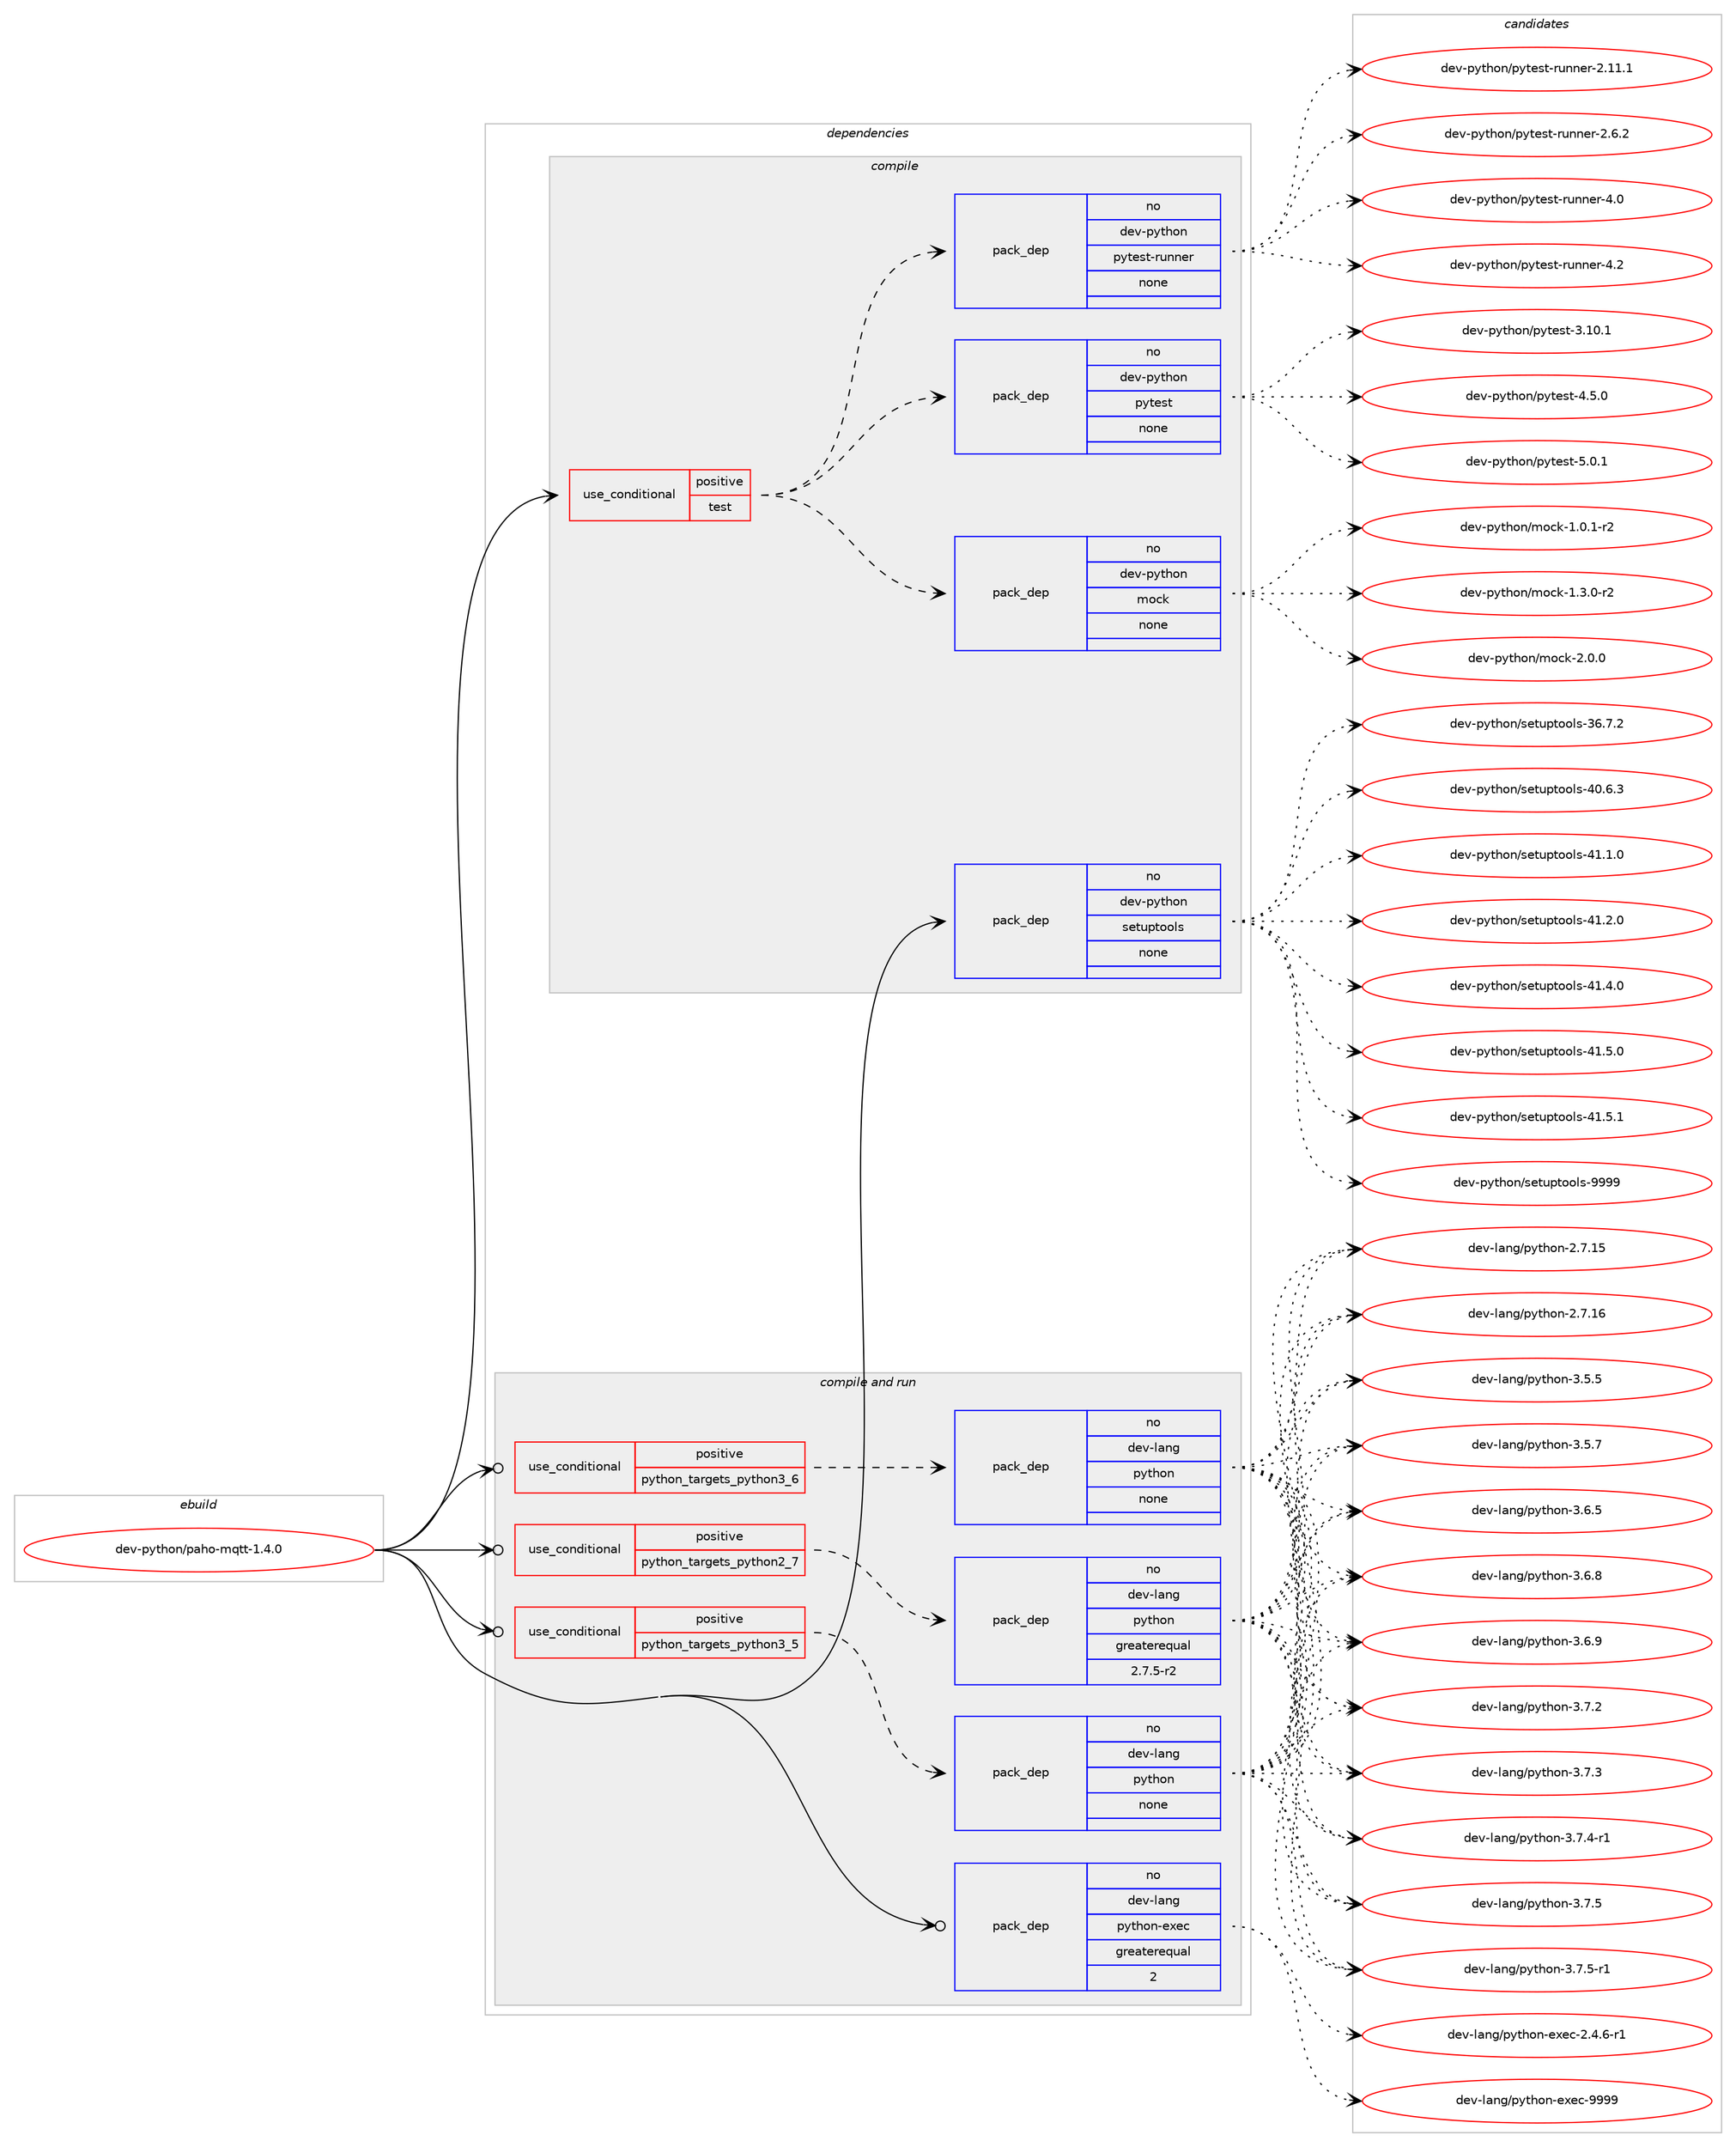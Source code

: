 digraph prolog {

# *************
# Graph options
# *************

newrank=true;
concentrate=true;
compound=true;
graph [rankdir=LR,fontname=Helvetica,fontsize=10,ranksep=1.5];#, ranksep=2.5, nodesep=0.2];
edge  [arrowhead=vee];
node  [fontname=Helvetica,fontsize=10];

# **********
# The ebuild
# **********

subgraph cluster_leftcol {
color=gray;
rank=same;
label=<<i>ebuild</i>>;
id [label="dev-python/paho-mqtt-1.4.0", color=red, width=4, href="../dev-python/paho-mqtt-1.4.0.svg"];
}

# ****************
# The dependencies
# ****************

subgraph cluster_midcol {
color=gray;
label=<<i>dependencies</i>>;
subgraph cluster_compile {
fillcolor="#eeeeee";
style=filled;
label=<<i>compile</i>>;
subgraph cond143995 {
dependency620158 [label=<<TABLE BORDER="0" CELLBORDER="1" CELLSPACING="0" CELLPADDING="4"><TR><TD ROWSPAN="3" CELLPADDING="10">use_conditional</TD></TR><TR><TD>positive</TD></TR><TR><TD>test</TD></TR></TABLE>>, shape=none, color=red];
subgraph pack464351 {
dependency620159 [label=<<TABLE BORDER="0" CELLBORDER="1" CELLSPACING="0" CELLPADDING="4" WIDTH="220"><TR><TD ROWSPAN="6" CELLPADDING="30">pack_dep</TD></TR><TR><TD WIDTH="110">no</TD></TR><TR><TD>dev-python</TD></TR><TR><TD>mock</TD></TR><TR><TD>none</TD></TR><TR><TD></TD></TR></TABLE>>, shape=none, color=blue];
}
dependency620158:e -> dependency620159:w [weight=20,style="dashed",arrowhead="vee"];
subgraph pack464352 {
dependency620160 [label=<<TABLE BORDER="0" CELLBORDER="1" CELLSPACING="0" CELLPADDING="4" WIDTH="220"><TR><TD ROWSPAN="6" CELLPADDING="30">pack_dep</TD></TR><TR><TD WIDTH="110">no</TD></TR><TR><TD>dev-python</TD></TR><TR><TD>pytest</TD></TR><TR><TD>none</TD></TR><TR><TD></TD></TR></TABLE>>, shape=none, color=blue];
}
dependency620158:e -> dependency620160:w [weight=20,style="dashed",arrowhead="vee"];
subgraph pack464353 {
dependency620161 [label=<<TABLE BORDER="0" CELLBORDER="1" CELLSPACING="0" CELLPADDING="4" WIDTH="220"><TR><TD ROWSPAN="6" CELLPADDING="30">pack_dep</TD></TR><TR><TD WIDTH="110">no</TD></TR><TR><TD>dev-python</TD></TR><TR><TD>pytest-runner</TD></TR><TR><TD>none</TD></TR><TR><TD></TD></TR></TABLE>>, shape=none, color=blue];
}
dependency620158:e -> dependency620161:w [weight=20,style="dashed",arrowhead="vee"];
}
id:e -> dependency620158:w [weight=20,style="solid",arrowhead="vee"];
subgraph pack464354 {
dependency620162 [label=<<TABLE BORDER="0" CELLBORDER="1" CELLSPACING="0" CELLPADDING="4" WIDTH="220"><TR><TD ROWSPAN="6" CELLPADDING="30">pack_dep</TD></TR><TR><TD WIDTH="110">no</TD></TR><TR><TD>dev-python</TD></TR><TR><TD>setuptools</TD></TR><TR><TD>none</TD></TR><TR><TD></TD></TR></TABLE>>, shape=none, color=blue];
}
id:e -> dependency620162:w [weight=20,style="solid",arrowhead="vee"];
}
subgraph cluster_compileandrun {
fillcolor="#eeeeee";
style=filled;
label=<<i>compile and run</i>>;
subgraph cond143996 {
dependency620163 [label=<<TABLE BORDER="0" CELLBORDER="1" CELLSPACING="0" CELLPADDING="4"><TR><TD ROWSPAN="3" CELLPADDING="10">use_conditional</TD></TR><TR><TD>positive</TD></TR><TR><TD>python_targets_python2_7</TD></TR></TABLE>>, shape=none, color=red];
subgraph pack464355 {
dependency620164 [label=<<TABLE BORDER="0" CELLBORDER="1" CELLSPACING="0" CELLPADDING="4" WIDTH="220"><TR><TD ROWSPAN="6" CELLPADDING="30">pack_dep</TD></TR><TR><TD WIDTH="110">no</TD></TR><TR><TD>dev-lang</TD></TR><TR><TD>python</TD></TR><TR><TD>greaterequal</TD></TR><TR><TD>2.7.5-r2</TD></TR></TABLE>>, shape=none, color=blue];
}
dependency620163:e -> dependency620164:w [weight=20,style="dashed",arrowhead="vee"];
}
id:e -> dependency620163:w [weight=20,style="solid",arrowhead="odotvee"];
subgraph cond143997 {
dependency620165 [label=<<TABLE BORDER="0" CELLBORDER="1" CELLSPACING="0" CELLPADDING="4"><TR><TD ROWSPAN="3" CELLPADDING="10">use_conditional</TD></TR><TR><TD>positive</TD></TR><TR><TD>python_targets_python3_5</TD></TR></TABLE>>, shape=none, color=red];
subgraph pack464356 {
dependency620166 [label=<<TABLE BORDER="0" CELLBORDER="1" CELLSPACING="0" CELLPADDING="4" WIDTH="220"><TR><TD ROWSPAN="6" CELLPADDING="30">pack_dep</TD></TR><TR><TD WIDTH="110">no</TD></TR><TR><TD>dev-lang</TD></TR><TR><TD>python</TD></TR><TR><TD>none</TD></TR><TR><TD></TD></TR></TABLE>>, shape=none, color=blue];
}
dependency620165:e -> dependency620166:w [weight=20,style="dashed",arrowhead="vee"];
}
id:e -> dependency620165:w [weight=20,style="solid",arrowhead="odotvee"];
subgraph cond143998 {
dependency620167 [label=<<TABLE BORDER="0" CELLBORDER="1" CELLSPACING="0" CELLPADDING="4"><TR><TD ROWSPAN="3" CELLPADDING="10">use_conditional</TD></TR><TR><TD>positive</TD></TR><TR><TD>python_targets_python3_6</TD></TR></TABLE>>, shape=none, color=red];
subgraph pack464357 {
dependency620168 [label=<<TABLE BORDER="0" CELLBORDER="1" CELLSPACING="0" CELLPADDING="4" WIDTH="220"><TR><TD ROWSPAN="6" CELLPADDING="30">pack_dep</TD></TR><TR><TD WIDTH="110">no</TD></TR><TR><TD>dev-lang</TD></TR><TR><TD>python</TD></TR><TR><TD>none</TD></TR><TR><TD></TD></TR></TABLE>>, shape=none, color=blue];
}
dependency620167:e -> dependency620168:w [weight=20,style="dashed",arrowhead="vee"];
}
id:e -> dependency620167:w [weight=20,style="solid",arrowhead="odotvee"];
subgraph pack464358 {
dependency620169 [label=<<TABLE BORDER="0" CELLBORDER="1" CELLSPACING="0" CELLPADDING="4" WIDTH="220"><TR><TD ROWSPAN="6" CELLPADDING="30">pack_dep</TD></TR><TR><TD WIDTH="110">no</TD></TR><TR><TD>dev-lang</TD></TR><TR><TD>python-exec</TD></TR><TR><TD>greaterequal</TD></TR><TR><TD>2</TD></TR></TABLE>>, shape=none, color=blue];
}
id:e -> dependency620169:w [weight=20,style="solid",arrowhead="odotvee"];
}
subgraph cluster_run {
fillcolor="#eeeeee";
style=filled;
label=<<i>run</i>>;
}
}

# **************
# The candidates
# **************

subgraph cluster_choices {
rank=same;
color=gray;
label=<<i>candidates</i>>;

subgraph choice464351 {
color=black;
nodesep=1;
choice1001011184511212111610411111047109111991074549464846494511450 [label="dev-python/mock-1.0.1-r2", color=red, width=4,href="../dev-python/mock-1.0.1-r2.svg"];
choice1001011184511212111610411111047109111991074549465146484511450 [label="dev-python/mock-1.3.0-r2", color=red, width=4,href="../dev-python/mock-1.3.0-r2.svg"];
choice100101118451121211161041111104710911199107455046484648 [label="dev-python/mock-2.0.0", color=red, width=4,href="../dev-python/mock-2.0.0.svg"];
dependency620159:e -> choice1001011184511212111610411111047109111991074549464846494511450:w [style=dotted,weight="100"];
dependency620159:e -> choice1001011184511212111610411111047109111991074549465146484511450:w [style=dotted,weight="100"];
dependency620159:e -> choice100101118451121211161041111104710911199107455046484648:w [style=dotted,weight="100"];
}
subgraph choice464352 {
color=black;
nodesep=1;
choice100101118451121211161041111104711212111610111511645514649484649 [label="dev-python/pytest-3.10.1", color=red, width=4,href="../dev-python/pytest-3.10.1.svg"];
choice1001011184511212111610411111047112121116101115116455246534648 [label="dev-python/pytest-4.5.0", color=red, width=4,href="../dev-python/pytest-4.5.0.svg"];
choice1001011184511212111610411111047112121116101115116455346484649 [label="dev-python/pytest-5.0.1", color=red, width=4,href="../dev-python/pytest-5.0.1.svg"];
dependency620160:e -> choice100101118451121211161041111104711212111610111511645514649484649:w [style=dotted,weight="100"];
dependency620160:e -> choice1001011184511212111610411111047112121116101115116455246534648:w [style=dotted,weight="100"];
dependency620160:e -> choice1001011184511212111610411111047112121116101115116455346484649:w [style=dotted,weight="100"];
}
subgraph choice464353 {
color=black;
nodesep=1;
choice10010111845112121116104111110471121211161011151164511411711011010111445504649494649 [label="dev-python/pytest-runner-2.11.1", color=red, width=4,href="../dev-python/pytest-runner-2.11.1.svg"];
choice100101118451121211161041111104711212111610111511645114117110110101114455046544650 [label="dev-python/pytest-runner-2.6.2", color=red, width=4,href="../dev-python/pytest-runner-2.6.2.svg"];
choice10010111845112121116104111110471121211161011151164511411711011010111445524648 [label="dev-python/pytest-runner-4.0", color=red, width=4,href="../dev-python/pytest-runner-4.0.svg"];
choice10010111845112121116104111110471121211161011151164511411711011010111445524650 [label="dev-python/pytest-runner-4.2", color=red, width=4,href="../dev-python/pytest-runner-4.2.svg"];
dependency620161:e -> choice10010111845112121116104111110471121211161011151164511411711011010111445504649494649:w [style=dotted,weight="100"];
dependency620161:e -> choice100101118451121211161041111104711212111610111511645114117110110101114455046544650:w [style=dotted,weight="100"];
dependency620161:e -> choice10010111845112121116104111110471121211161011151164511411711011010111445524648:w [style=dotted,weight="100"];
dependency620161:e -> choice10010111845112121116104111110471121211161011151164511411711011010111445524650:w [style=dotted,weight="100"];
}
subgraph choice464354 {
color=black;
nodesep=1;
choice100101118451121211161041111104711510111611711211611111110811545515446554650 [label="dev-python/setuptools-36.7.2", color=red, width=4,href="../dev-python/setuptools-36.7.2.svg"];
choice100101118451121211161041111104711510111611711211611111110811545524846544651 [label="dev-python/setuptools-40.6.3", color=red, width=4,href="../dev-python/setuptools-40.6.3.svg"];
choice100101118451121211161041111104711510111611711211611111110811545524946494648 [label="dev-python/setuptools-41.1.0", color=red, width=4,href="../dev-python/setuptools-41.1.0.svg"];
choice100101118451121211161041111104711510111611711211611111110811545524946504648 [label="dev-python/setuptools-41.2.0", color=red, width=4,href="../dev-python/setuptools-41.2.0.svg"];
choice100101118451121211161041111104711510111611711211611111110811545524946524648 [label="dev-python/setuptools-41.4.0", color=red, width=4,href="../dev-python/setuptools-41.4.0.svg"];
choice100101118451121211161041111104711510111611711211611111110811545524946534648 [label="dev-python/setuptools-41.5.0", color=red, width=4,href="../dev-python/setuptools-41.5.0.svg"];
choice100101118451121211161041111104711510111611711211611111110811545524946534649 [label="dev-python/setuptools-41.5.1", color=red, width=4,href="../dev-python/setuptools-41.5.1.svg"];
choice10010111845112121116104111110471151011161171121161111111081154557575757 [label="dev-python/setuptools-9999", color=red, width=4,href="../dev-python/setuptools-9999.svg"];
dependency620162:e -> choice100101118451121211161041111104711510111611711211611111110811545515446554650:w [style=dotted,weight="100"];
dependency620162:e -> choice100101118451121211161041111104711510111611711211611111110811545524846544651:w [style=dotted,weight="100"];
dependency620162:e -> choice100101118451121211161041111104711510111611711211611111110811545524946494648:w [style=dotted,weight="100"];
dependency620162:e -> choice100101118451121211161041111104711510111611711211611111110811545524946504648:w [style=dotted,weight="100"];
dependency620162:e -> choice100101118451121211161041111104711510111611711211611111110811545524946524648:w [style=dotted,weight="100"];
dependency620162:e -> choice100101118451121211161041111104711510111611711211611111110811545524946534648:w [style=dotted,weight="100"];
dependency620162:e -> choice100101118451121211161041111104711510111611711211611111110811545524946534649:w [style=dotted,weight="100"];
dependency620162:e -> choice10010111845112121116104111110471151011161171121161111111081154557575757:w [style=dotted,weight="100"];
}
subgraph choice464355 {
color=black;
nodesep=1;
choice10010111845108971101034711212111610411111045504655464953 [label="dev-lang/python-2.7.15", color=red, width=4,href="../dev-lang/python-2.7.15.svg"];
choice10010111845108971101034711212111610411111045504655464954 [label="dev-lang/python-2.7.16", color=red, width=4,href="../dev-lang/python-2.7.16.svg"];
choice100101118451089711010347112121116104111110455146534653 [label="dev-lang/python-3.5.5", color=red, width=4,href="../dev-lang/python-3.5.5.svg"];
choice100101118451089711010347112121116104111110455146534655 [label="dev-lang/python-3.5.7", color=red, width=4,href="../dev-lang/python-3.5.7.svg"];
choice100101118451089711010347112121116104111110455146544653 [label="dev-lang/python-3.6.5", color=red, width=4,href="../dev-lang/python-3.6.5.svg"];
choice100101118451089711010347112121116104111110455146544656 [label="dev-lang/python-3.6.8", color=red, width=4,href="../dev-lang/python-3.6.8.svg"];
choice100101118451089711010347112121116104111110455146544657 [label="dev-lang/python-3.6.9", color=red, width=4,href="../dev-lang/python-3.6.9.svg"];
choice100101118451089711010347112121116104111110455146554650 [label="dev-lang/python-3.7.2", color=red, width=4,href="../dev-lang/python-3.7.2.svg"];
choice100101118451089711010347112121116104111110455146554651 [label="dev-lang/python-3.7.3", color=red, width=4,href="../dev-lang/python-3.7.3.svg"];
choice1001011184510897110103471121211161041111104551465546524511449 [label="dev-lang/python-3.7.4-r1", color=red, width=4,href="../dev-lang/python-3.7.4-r1.svg"];
choice100101118451089711010347112121116104111110455146554653 [label="dev-lang/python-3.7.5", color=red, width=4,href="../dev-lang/python-3.7.5.svg"];
choice1001011184510897110103471121211161041111104551465546534511449 [label="dev-lang/python-3.7.5-r1", color=red, width=4,href="../dev-lang/python-3.7.5-r1.svg"];
dependency620164:e -> choice10010111845108971101034711212111610411111045504655464953:w [style=dotted,weight="100"];
dependency620164:e -> choice10010111845108971101034711212111610411111045504655464954:w [style=dotted,weight="100"];
dependency620164:e -> choice100101118451089711010347112121116104111110455146534653:w [style=dotted,weight="100"];
dependency620164:e -> choice100101118451089711010347112121116104111110455146534655:w [style=dotted,weight="100"];
dependency620164:e -> choice100101118451089711010347112121116104111110455146544653:w [style=dotted,weight="100"];
dependency620164:e -> choice100101118451089711010347112121116104111110455146544656:w [style=dotted,weight="100"];
dependency620164:e -> choice100101118451089711010347112121116104111110455146544657:w [style=dotted,weight="100"];
dependency620164:e -> choice100101118451089711010347112121116104111110455146554650:w [style=dotted,weight="100"];
dependency620164:e -> choice100101118451089711010347112121116104111110455146554651:w [style=dotted,weight="100"];
dependency620164:e -> choice1001011184510897110103471121211161041111104551465546524511449:w [style=dotted,weight="100"];
dependency620164:e -> choice100101118451089711010347112121116104111110455146554653:w [style=dotted,weight="100"];
dependency620164:e -> choice1001011184510897110103471121211161041111104551465546534511449:w [style=dotted,weight="100"];
}
subgraph choice464356 {
color=black;
nodesep=1;
choice10010111845108971101034711212111610411111045504655464953 [label="dev-lang/python-2.7.15", color=red, width=4,href="../dev-lang/python-2.7.15.svg"];
choice10010111845108971101034711212111610411111045504655464954 [label="dev-lang/python-2.7.16", color=red, width=4,href="../dev-lang/python-2.7.16.svg"];
choice100101118451089711010347112121116104111110455146534653 [label="dev-lang/python-3.5.5", color=red, width=4,href="../dev-lang/python-3.5.5.svg"];
choice100101118451089711010347112121116104111110455146534655 [label="dev-lang/python-3.5.7", color=red, width=4,href="../dev-lang/python-3.5.7.svg"];
choice100101118451089711010347112121116104111110455146544653 [label="dev-lang/python-3.6.5", color=red, width=4,href="../dev-lang/python-3.6.5.svg"];
choice100101118451089711010347112121116104111110455146544656 [label="dev-lang/python-3.6.8", color=red, width=4,href="../dev-lang/python-3.6.8.svg"];
choice100101118451089711010347112121116104111110455146544657 [label="dev-lang/python-3.6.9", color=red, width=4,href="../dev-lang/python-3.6.9.svg"];
choice100101118451089711010347112121116104111110455146554650 [label="dev-lang/python-3.7.2", color=red, width=4,href="../dev-lang/python-3.7.2.svg"];
choice100101118451089711010347112121116104111110455146554651 [label="dev-lang/python-3.7.3", color=red, width=4,href="../dev-lang/python-3.7.3.svg"];
choice1001011184510897110103471121211161041111104551465546524511449 [label="dev-lang/python-3.7.4-r1", color=red, width=4,href="../dev-lang/python-3.7.4-r1.svg"];
choice100101118451089711010347112121116104111110455146554653 [label="dev-lang/python-3.7.5", color=red, width=4,href="../dev-lang/python-3.7.5.svg"];
choice1001011184510897110103471121211161041111104551465546534511449 [label="dev-lang/python-3.7.5-r1", color=red, width=4,href="../dev-lang/python-3.7.5-r1.svg"];
dependency620166:e -> choice10010111845108971101034711212111610411111045504655464953:w [style=dotted,weight="100"];
dependency620166:e -> choice10010111845108971101034711212111610411111045504655464954:w [style=dotted,weight="100"];
dependency620166:e -> choice100101118451089711010347112121116104111110455146534653:w [style=dotted,weight="100"];
dependency620166:e -> choice100101118451089711010347112121116104111110455146534655:w [style=dotted,weight="100"];
dependency620166:e -> choice100101118451089711010347112121116104111110455146544653:w [style=dotted,weight="100"];
dependency620166:e -> choice100101118451089711010347112121116104111110455146544656:w [style=dotted,weight="100"];
dependency620166:e -> choice100101118451089711010347112121116104111110455146544657:w [style=dotted,weight="100"];
dependency620166:e -> choice100101118451089711010347112121116104111110455146554650:w [style=dotted,weight="100"];
dependency620166:e -> choice100101118451089711010347112121116104111110455146554651:w [style=dotted,weight="100"];
dependency620166:e -> choice1001011184510897110103471121211161041111104551465546524511449:w [style=dotted,weight="100"];
dependency620166:e -> choice100101118451089711010347112121116104111110455146554653:w [style=dotted,weight="100"];
dependency620166:e -> choice1001011184510897110103471121211161041111104551465546534511449:w [style=dotted,weight="100"];
}
subgraph choice464357 {
color=black;
nodesep=1;
choice10010111845108971101034711212111610411111045504655464953 [label="dev-lang/python-2.7.15", color=red, width=4,href="../dev-lang/python-2.7.15.svg"];
choice10010111845108971101034711212111610411111045504655464954 [label="dev-lang/python-2.7.16", color=red, width=4,href="../dev-lang/python-2.7.16.svg"];
choice100101118451089711010347112121116104111110455146534653 [label="dev-lang/python-3.5.5", color=red, width=4,href="../dev-lang/python-3.5.5.svg"];
choice100101118451089711010347112121116104111110455146534655 [label="dev-lang/python-3.5.7", color=red, width=4,href="../dev-lang/python-3.5.7.svg"];
choice100101118451089711010347112121116104111110455146544653 [label="dev-lang/python-3.6.5", color=red, width=4,href="../dev-lang/python-3.6.5.svg"];
choice100101118451089711010347112121116104111110455146544656 [label="dev-lang/python-3.6.8", color=red, width=4,href="../dev-lang/python-3.6.8.svg"];
choice100101118451089711010347112121116104111110455146544657 [label="dev-lang/python-3.6.9", color=red, width=4,href="../dev-lang/python-3.6.9.svg"];
choice100101118451089711010347112121116104111110455146554650 [label="dev-lang/python-3.7.2", color=red, width=4,href="../dev-lang/python-3.7.2.svg"];
choice100101118451089711010347112121116104111110455146554651 [label="dev-lang/python-3.7.3", color=red, width=4,href="../dev-lang/python-3.7.3.svg"];
choice1001011184510897110103471121211161041111104551465546524511449 [label="dev-lang/python-3.7.4-r1", color=red, width=4,href="../dev-lang/python-3.7.4-r1.svg"];
choice100101118451089711010347112121116104111110455146554653 [label="dev-lang/python-3.7.5", color=red, width=4,href="../dev-lang/python-3.7.5.svg"];
choice1001011184510897110103471121211161041111104551465546534511449 [label="dev-lang/python-3.7.5-r1", color=red, width=4,href="../dev-lang/python-3.7.5-r1.svg"];
dependency620168:e -> choice10010111845108971101034711212111610411111045504655464953:w [style=dotted,weight="100"];
dependency620168:e -> choice10010111845108971101034711212111610411111045504655464954:w [style=dotted,weight="100"];
dependency620168:e -> choice100101118451089711010347112121116104111110455146534653:w [style=dotted,weight="100"];
dependency620168:e -> choice100101118451089711010347112121116104111110455146534655:w [style=dotted,weight="100"];
dependency620168:e -> choice100101118451089711010347112121116104111110455146544653:w [style=dotted,weight="100"];
dependency620168:e -> choice100101118451089711010347112121116104111110455146544656:w [style=dotted,weight="100"];
dependency620168:e -> choice100101118451089711010347112121116104111110455146544657:w [style=dotted,weight="100"];
dependency620168:e -> choice100101118451089711010347112121116104111110455146554650:w [style=dotted,weight="100"];
dependency620168:e -> choice100101118451089711010347112121116104111110455146554651:w [style=dotted,weight="100"];
dependency620168:e -> choice1001011184510897110103471121211161041111104551465546524511449:w [style=dotted,weight="100"];
dependency620168:e -> choice100101118451089711010347112121116104111110455146554653:w [style=dotted,weight="100"];
dependency620168:e -> choice1001011184510897110103471121211161041111104551465546534511449:w [style=dotted,weight="100"];
}
subgraph choice464358 {
color=black;
nodesep=1;
choice10010111845108971101034711212111610411111045101120101994550465246544511449 [label="dev-lang/python-exec-2.4.6-r1", color=red, width=4,href="../dev-lang/python-exec-2.4.6-r1.svg"];
choice10010111845108971101034711212111610411111045101120101994557575757 [label="dev-lang/python-exec-9999", color=red, width=4,href="../dev-lang/python-exec-9999.svg"];
dependency620169:e -> choice10010111845108971101034711212111610411111045101120101994550465246544511449:w [style=dotted,weight="100"];
dependency620169:e -> choice10010111845108971101034711212111610411111045101120101994557575757:w [style=dotted,weight="100"];
}
}

}
